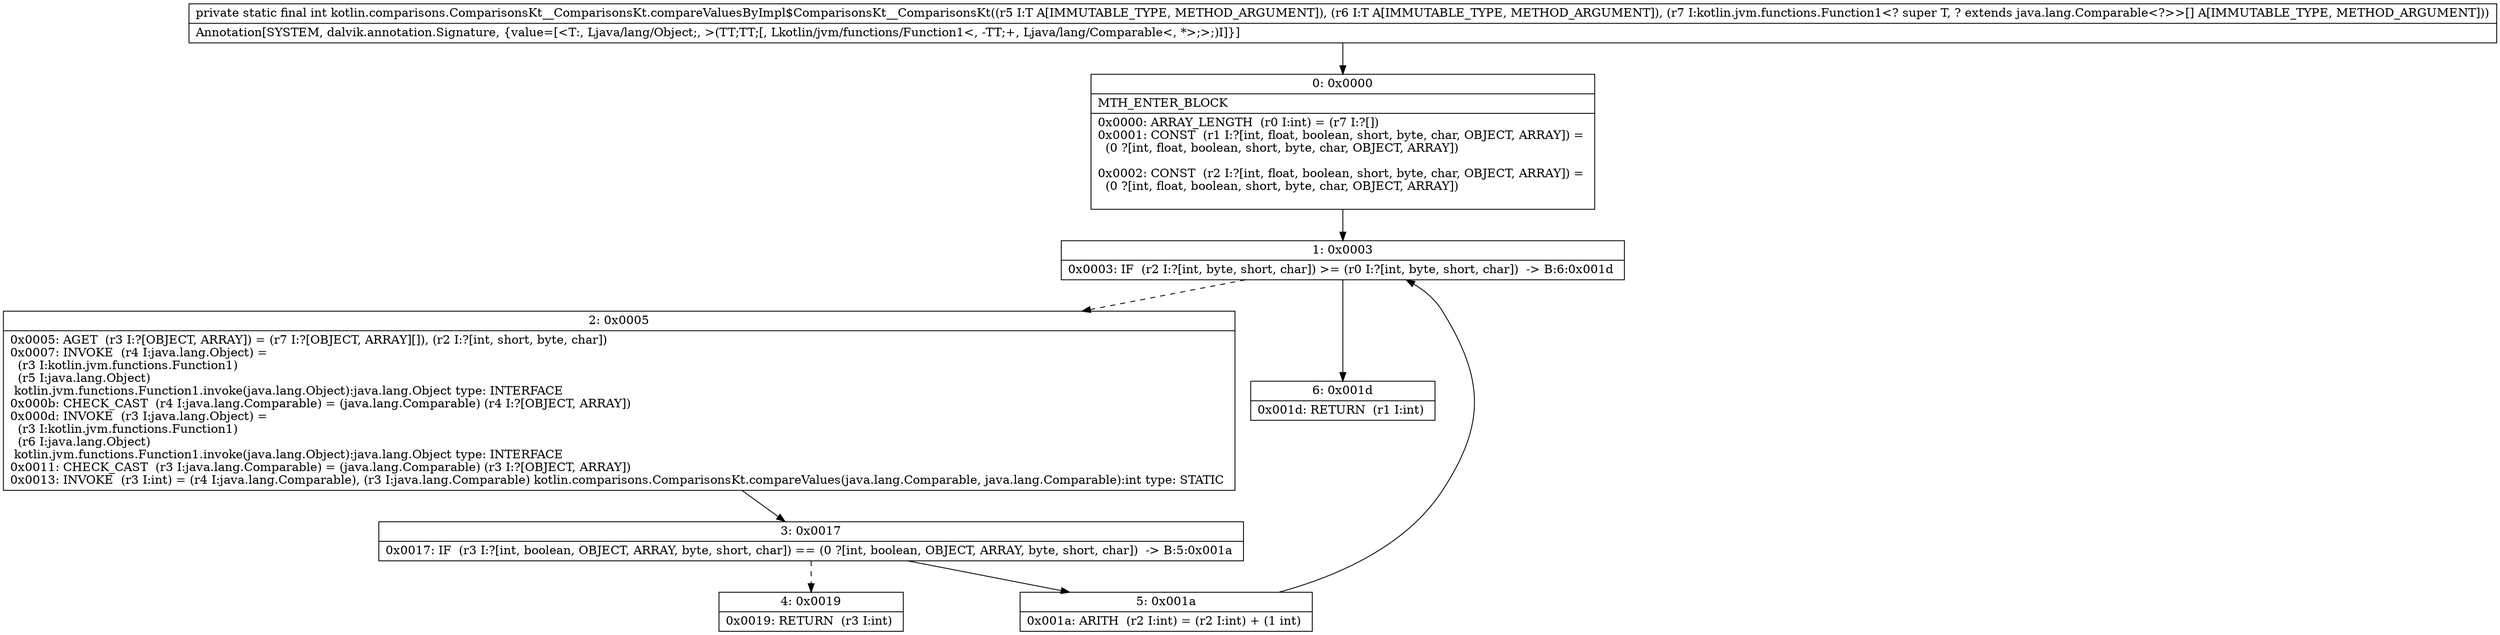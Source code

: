 digraph "CFG forkotlin.comparisons.ComparisonsKt__ComparisonsKt.compareValuesByImpl$ComparisonsKt__ComparisonsKt(Ljava\/lang\/Object;Ljava\/lang\/Object;[Lkotlin\/jvm\/functions\/Function1;)I" {
Node_0 [shape=record,label="{0\:\ 0x0000|MTH_ENTER_BLOCK\l|0x0000: ARRAY_LENGTH  (r0 I:int) = (r7 I:?[]) \l0x0001: CONST  (r1 I:?[int, float, boolean, short, byte, char, OBJECT, ARRAY]) = \l  (0 ?[int, float, boolean, short, byte, char, OBJECT, ARRAY])\l \l0x0002: CONST  (r2 I:?[int, float, boolean, short, byte, char, OBJECT, ARRAY]) = \l  (0 ?[int, float, boolean, short, byte, char, OBJECT, ARRAY])\l \l}"];
Node_1 [shape=record,label="{1\:\ 0x0003|0x0003: IF  (r2 I:?[int, byte, short, char]) \>= (r0 I:?[int, byte, short, char])  \-\> B:6:0x001d \l}"];
Node_2 [shape=record,label="{2\:\ 0x0005|0x0005: AGET  (r3 I:?[OBJECT, ARRAY]) = (r7 I:?[OBJECT, ARRAY][]), (r2 I:?[int, short, byte, char]) \l0x0007: INVOKE  (r4 I:java.lang.Object) = \l  (r3 I:kotlin.jvm.functions.Function1)\l  (r5 I:java.lang.Object)\l kotlin.jvm.functions.Function1.invoke(java.lang.Object):java.lang.Object type: INTERFACE \l0x000b: CHECK_CAST  (r4 I:java.lang.Comparable) = (java.lang.Comparable) (r4 I:?[OBJECT, ARRAY]) \l0x000d: INVOKE  (r3 I:java.lang.Object) = \l  (r3 I:kotlin.jvm.functions.Function1)\l  (r6 I:java.lang.Object)\l kotlin.jvm.functions.Function1.invoke(java.lang.Object):java.lang.Object type: INTERFACE \l0x0011: CHECK_CAST  (r3 I:java.lang.Comparable) = (java.lang.Comparable) (r3 I:?[OBJECT, ARRAY]) \l0x0013: INVOKE  (r3 I:int) = (r4 I:java.lang.Comparable), (r3 I:java.lang.Comparable) kotlin.comparisons.ComparisonsKt.compareValues(java.lang.Comparable, java.lang.Comparable):int type: STATIC \l}"];
Node_3 [shape=record,label="{3\:\ 0x0017|0x0017: IF  (r3 I:?[int, boolean, OBJECT, ARRAY, byte, short, char]) == (0 ?[int, boolean, OBJECT, ARRAY, byte, short, char])  \-\> B:5:0x001a \l}"];
Node_4 [shape=record,label="{4\:\ 0x0019|0x0019: RETURN  (r3 I:int) \l}"];
Node_5 [shape=record,label="{5\:\ 0x001a|0x001a: ARITH  (r2 I:int) = (r2 I:int) + (1 int) \l}"];
Node_6 [shape=record,label="{6\:\ 0x001d|0x001d: RETURN  (r1 I:int) \l}"];
MethodNode[shape=record,label="{private static final int kotlin.comparisons.ComparisonsKt__ComparisonsKt.compareValuesByImpl$ComparisonsKt__ComparisonsKt((r5 I:T A[IMMUTABLE_TYPE, METHOD_ARGUMENT]), (r6 I:T A[IMMUTABLE_TYPE, METHOD_ARGUMENT]), (r7 I:kotlin.jvm.functions.Function1\<? super T, ? extends java.lang.Comparable\<?\>\>[] A[IMMUTABLE_TYPE, METHOD_ARGUMENT]))  | Annotation[SYSTEM, dalvik.annotation.Signature, \{value=[\<T:, Ljava\/lang\/Object;, \>(TT;TT;[, Lkotlin\/jvm\/functions\/Function1\<, \-TT;+, Ljava\/lang\/Comparable\<, *\>;\>;)I]\}]\l}"];
MethodNode -> Node_0;
Node_0 -> Node_1;
Node_1 -> Node_2[style=dashed];
Node_1 -> Node_6;
Node_2 -> Node_3;
Node_3 -> Node_4[style=dashed];
Node_3 -> Node_5;
Node_5 -> Node_1;
}

